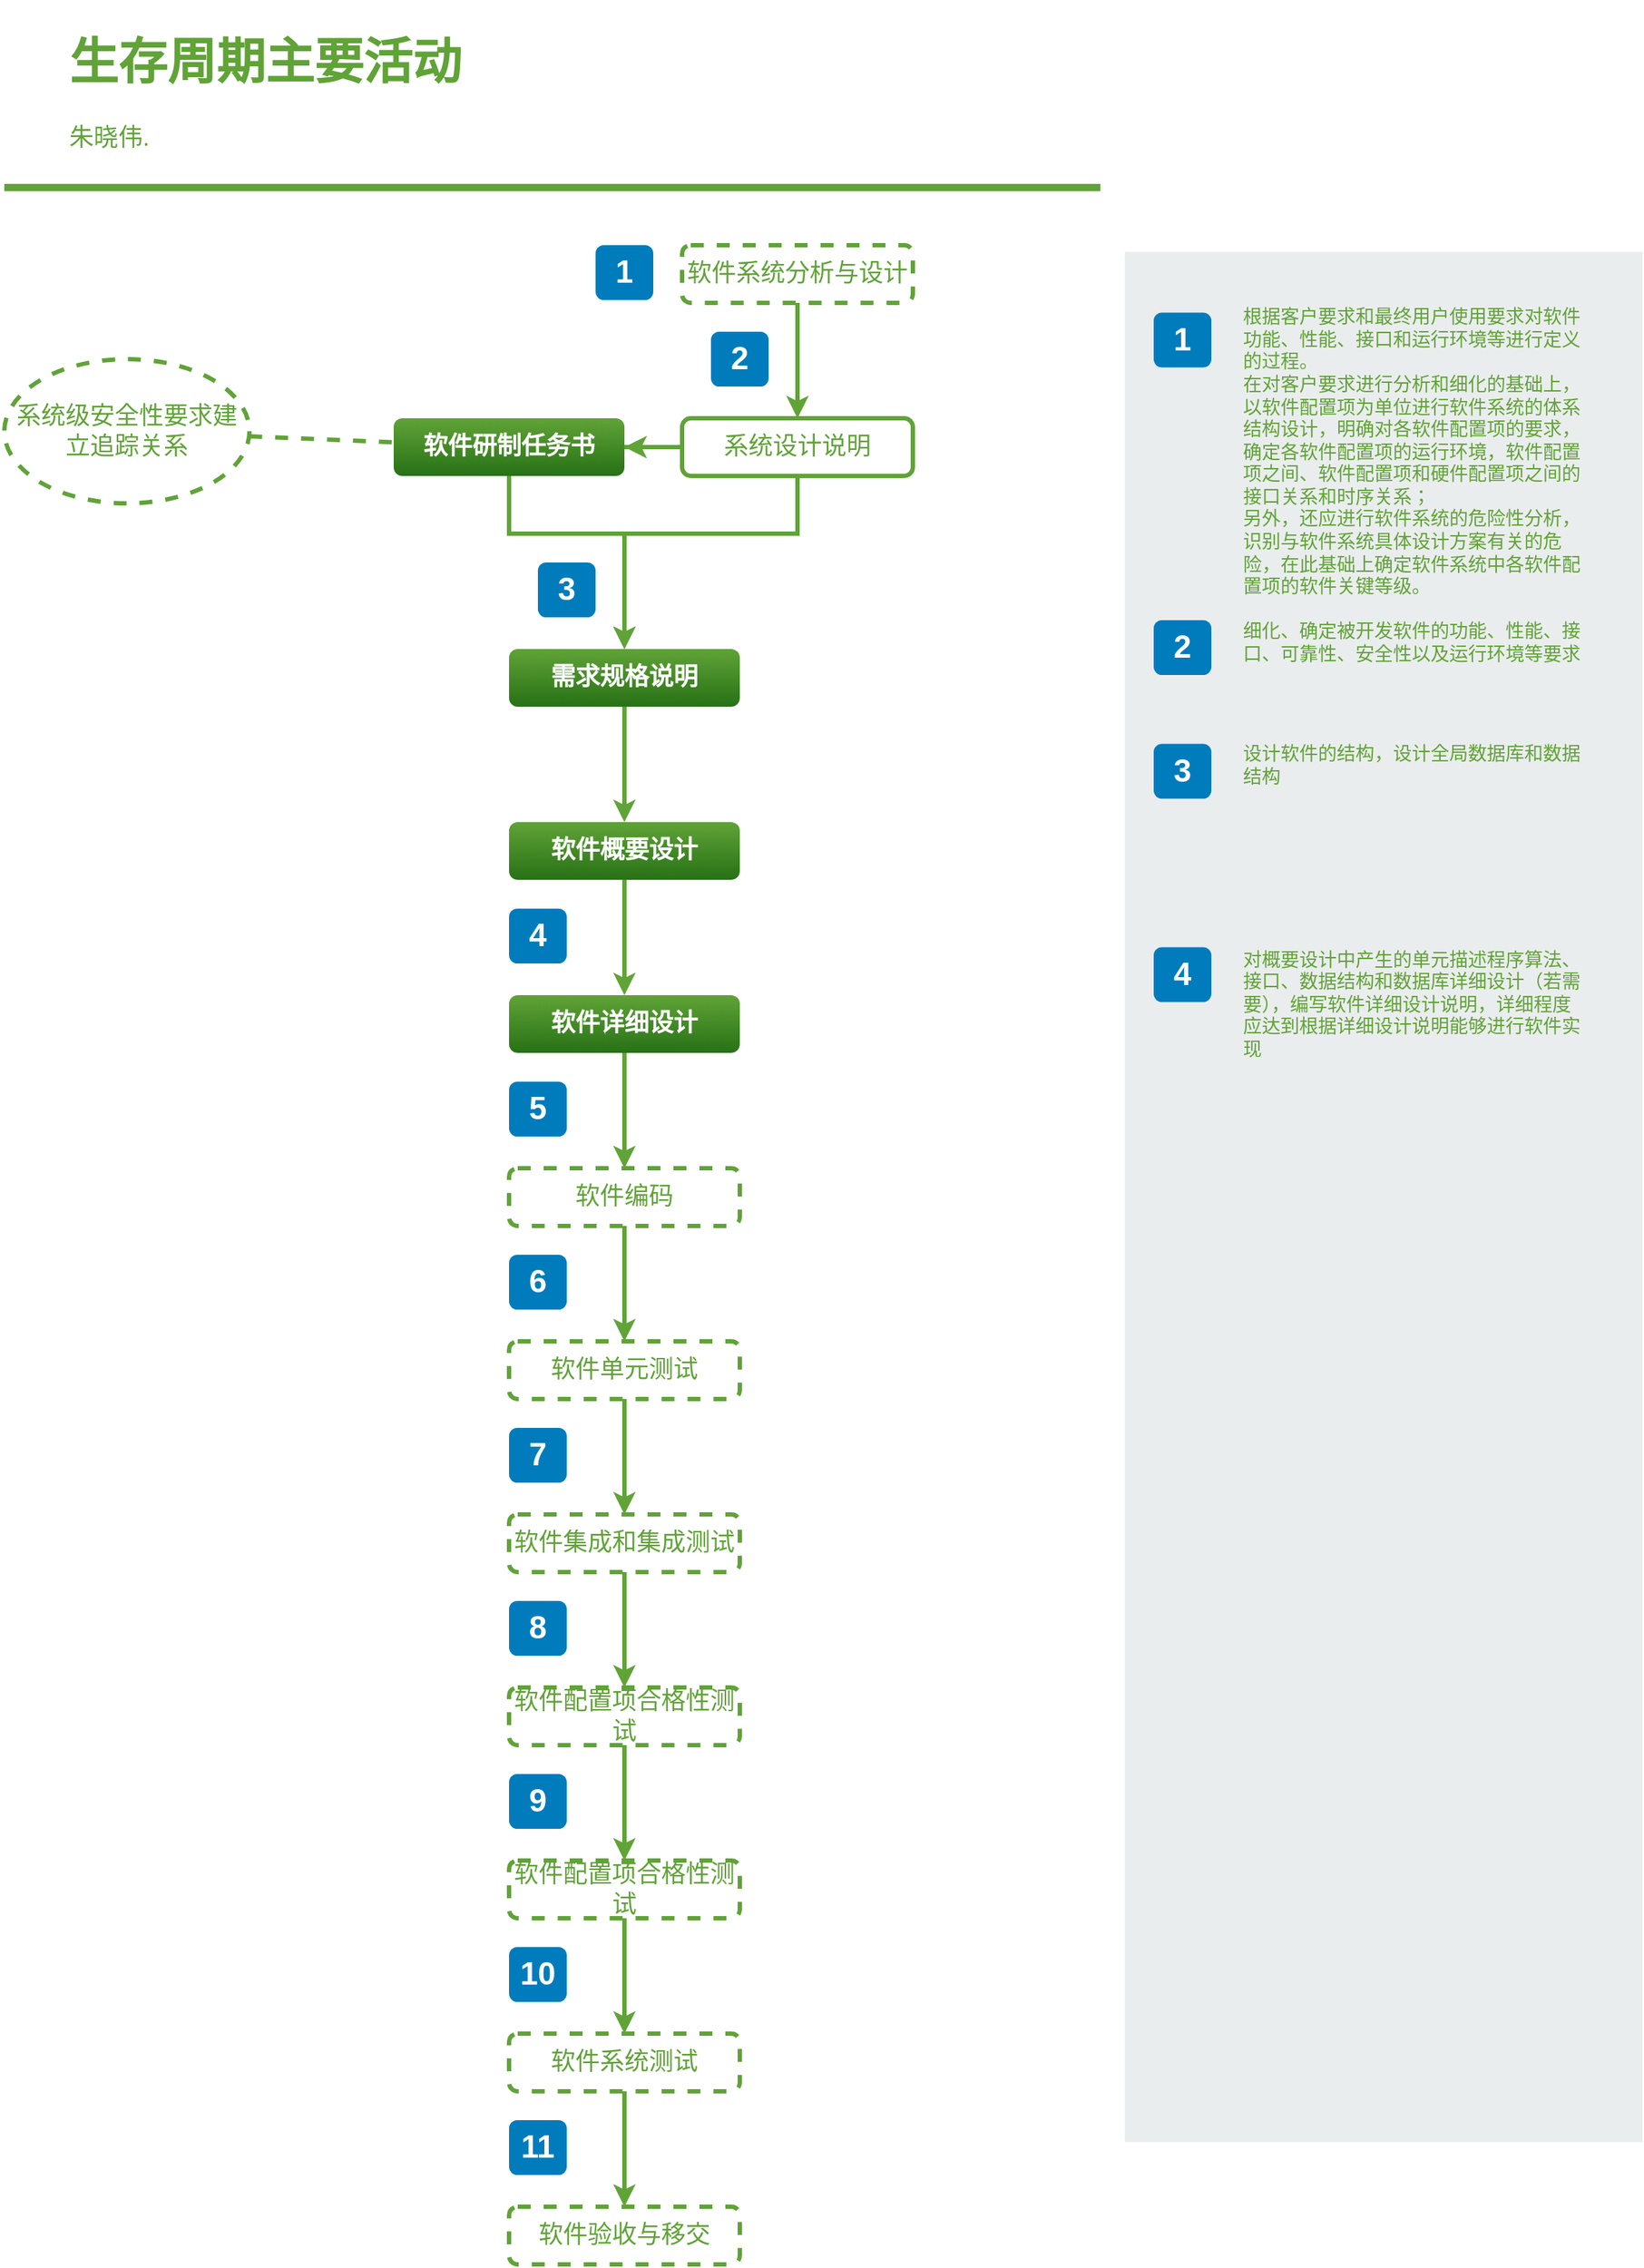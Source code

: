 <mxfile version="13.11.0" type="github">
  <diagram id="Mj7dho6MNc0hiOWBvYqV" name="Page-1">
    <mxGraphModel dx="1504" dy="1532" grid="1" gridSize="10" guides="1" tooltips="1" connect="1" arrows="1" fold="1" page="1" pageScale="1" pageWidth="827" pageHeight="1169" math="0" shadow="0">
      <root>
        <mxCell id="0" />
        <mxCell id="1" parent="0" />
        <mxCell id="uFIf6QSWMpYLpyPhZE5v-26" style="edgeStyle=orthogonalEdgeStyle;rounded=0;orthogonalLoop=1;jettySize=auto;html=1;strokeColor=#60A337;strokeWidth=3;fontSize=17;fontColor=#60A337;" edge="1" parent="1" source="uFIf6QSWMpYLpyPhZE5v-21" target="uFIf6QSWMpYLpyPhZE5v-22">
          <mxGeometry relative="1" as="geometry">
            <Array as="points">
              <mxPoint x="350" y="160" />
              <mxPoint x="430" y="160" />
            </Array>
          </mxGeometry>
        </mxCell>
        <mxCell id="uFIf6QSWMpYLpyPhZE5v-21" value="&lt;font color=&quot;#ffffff&quot; style=&quot;font-size: 17px&quot;&gt;软件研制任务书&lt;/font&gt;" style="rounded=1;whiteSpace=wrap;html=1;gradientColor=#277116;fillColor=#60A337;fontSize=17;strokeColor=none;fontStyle=1" vertex="1" parent="1">
          <mxGeometry x="270" y="80" width="160" height="40" as="geometry" />
        </mxCell>
        <mxCell id="uFIf6QSWMpYLpyPhZE5v-40" value="" style="edgeStyle=none;rounded=0;orthogonalLoop=1;jettySize=auto;html=1;endArrow=classic;endFill=1;strokeColor=#60A337;strokeWidth=3;fontSize=17;fontColor=#60A337;" edge="1" parent="1" source="uFIf6QSWMpYLpyPhZE5v-22" target="uFIf6QSWMpYLpyPhZE5v-37">
          <mxGeometry relative="1" as="geometry" />
        </mxCell>
        <mxCell id="uFIf6QSWMpYLpyPhZE5v-22" value="&lt;font color=&quot;#ffffff&quot; style=&quot;font-size: 17px&quot;&gt;需求规格说明&lt;/font&gt;" style="rounded=1;whiteSpace=wrap;html=1;gradientColor=#277116;fillColor=#60A337;fontSize=17;strokeColor=none;fontStyle=1" vertex="1" parent="1">
          <mxGeometry x="350" y="240" width="160" height="40" as="geometry" />
        </mxCell>
        <mxCell id="uFIf6QSWMpYLpyPhZE5v-24" style="edgeStyle=orthogonalEdgeStyle;rounded=0;orthogonalLoop=1;jettySize=auto;html=1;fontSize=17;fontColor=#60A337;strokeWidth=3;strokeColor=#60A337;" edge="1" parent="1" source="uFIf6QSWMpYLpyPhZE5v-23" target="uFIf6QSWMpYLpyPhZE5v-25">
          <mxGeometry relative="1" as="geometry" />
        </mxCell>
        <mxCell id="uFIf6QSWMpYLpyPhZE5v-23" value="软件系统分析与设计" style="rounded=1;whiteSpace=wrap;html=1;strokeColor=#60A337;strokeWidth=3;dashed=1;fontSize=17;fontColor=#60A337;" vertex="1" parent="1">
          <mxGeometry x="470" y="-40" width="160" height="40" as="geometry" />
        </mxCell>
        <mxCell id="uFIf6QSWMpYLpyPhZE5v-28" style="edgeStyle=orthogonalEdgeStyle;rounded=0;orthogonalLoop=1;jettySize=auto;html=1;entryX=0.5;entryY=0;entryDx=0;entryDy=0;strokeColor=#60A337;strokeWidth=3;fontSize=17;fontColor=#60A337;" edge="1" parent="1" source="uFIf6QSWMpYLpyPhZE5v-25" target="uFIf6QSWMpYLpyPhZE5v-22">
          <mxGeometry relative="1" as="geometry">
            <Array as="points">
              <mxPoint x="550" y="160" />
              <mxPoint x="430" y="160" />
            </Array>
          </mxGeometry>
        </mxCell>
        <mxCell id="uFIf6QSWMpYLpyPhZE5v-33" value="" style="edgeStyle=none;rounded=0;orthogonalLoop=1;jettySize=auto;html=1;dashed=1;endArrow=none;endFill=0;strokeColor=#60A337;strokeWidth=3;fontSize=17;fontColor=#60A337;" edge="1" parent="1" source="uFIf6QSWMpYLpyPhZE5v-25" target="uFIf6QSWMpYLpyPhZE5v-21">
          <mxGeometry relative="1" as="geometry" />
        </mxCell>
        <mxCell id="uFIf6QSWMpYLpyPhZE5v-34" value="" style="edgeStyle=none;rounded=0;orthogonalLoop=1;jettySize=auto;html=1;endArrow=classic;endFill=1;strokeColor=#60A337;strokeWidth=3;fontSize=17;fontColor=#60A337;" edge="1" parent="1" source="uFIf6QSWMpYLpyPhZE5v-25" target="uFIf6QSWMpYLpyPhZE5v-21">
          <mxGeometry relative="1" as="geometry" />
        </mxCell>
        <mxCell id="uFIf6QSWMpYLpyPhZE5v-25" value="系统设计说明" style="rounded=1;whiteSpace=wrap;html=1;strokeColor=#60A337;strokeWidth=3;fontSize=17;fontColor=#60A337;" vertex="1" parent="1">
          <mxGeometry x="470" y="80" width="160" height="40" as="geometry" />
        </mxCell>
        <mxCell id="uFIf6QSWMpYLpyPhZE5v-31" style="rounded=0;orthogonalLoop=1;jettySize=auto;html=1;strokeColor=#60A337;strokeWidth=3;fontSize=17;fontColor=#60A337;dashed=1;endArrow=none;endFill=0;" edge="1" parent="1" source="uFIf6QSWMpYLpyPhZE5v-30" target="uFIf6QSWMpYLpyPhZE5v-21">
          <mxGeometry relative="1" as="geometry" />
        </mxCell>
        <mxCell id="uFIf6QSWMpYLpyPhZE5v-30" value="系统级安全性要求建立追踪关系" style="ellipse;whiteSpace=wrap;html=1;strokeColor=#60A337;strokeWidth=3;fontSize=17;fontColor=#60A337;dashed=1;" vertex="1" parent="1">
          <mxGeometry y="39" width="170" height="100" as="geometry" />
        </mxCell>
        <mxCell id="uFIf6QSWMpYLpyPhZE5v-39" style="edgeStyle=none;rounded=0;orthogonalLoop=1;jettySize=auto;html=1;endArrow=classic;endFill=1;strokeColor=#60A337;strokeWidth=3;fontSize=17;fontColor=#60A337;" edge="1" parent="1" source="uFIf6QSWMpYLpyPhZE5v-37" target="uFIf6QSWMpYLpyPhZE5v-38">
          <mxGeometry relative="1" as="geometry" />
        </mxCell>
        <mxCell id="uFIf6QSWMpYLpyPhZE5v-37" value="&lt;font color=&quot;#ffffff&quot; style=&quot;font-size: 17px&quot;&gt;软件概要设计&lt;/font&gt;" style="rounded=1;whiteSpace=wrap;html=1;gradientColor=#277116;fillColor=#60A337;fontSize=17;strokeColor=none;fontStyle=1" vertex="1" parent="1">
          <mxGeometry x="350" y="360" width="160" height="40" as="geometry" />
        </mxCell>
        <mxCell id="uFIf6QSWMpYLpyPhZE5v-44" value="" style="edgeStyle=none;rounded=0;orthogonalLoop=1;jettySize=auto;html=1;endArrow=classic;endFill=1;strokeColor=#60A337;strokeWidth=3;fontSize=17;fontColor=#60A337;" edge="1" parent="1" source="uFIf6QSWMpYLpyPhZE5v-38" target="uFIf6QSWMpYLpyPhZE5v-42">
          <mxGeometry relative="1" as="geometry" />
        </mxCell>
        <mxCell id="uFIf6QSWMpYLpyPhZE5v-38" value="&lt;font color=&quot;#ffffff&quot; style=&quot;font-size: 17px&quot;&gt;软件详细设计&lt;/font&gt;" style="rounded=1;whiteSpace=wrap;html=1;gradientColor=#277116;fillColor=#60A337;fontSize=17;strokeColor=none;fontStyle=1" vertex="1" parent="1">
          <mxGeometry x="350" y="480" width="160" height="40" as="geometry" />
        </mxCell>
        <mxCell id="uFIf6QSWMpYLpyPhZE5v-46" value="" style="edgeStyle=none;rounded=0;orthogonalLoop=1;jettySize=auto;html=1;endArrow=classic;endFill=1;strokeColor=#60A337;strokeWidth=3;fontSize=17;fontColor=#60A337;" edge="1" parent="1" source="uFIf6QSWMpYLpyPhZE5v-42" target="uFIf6QSWMpYLpyPhZE5v-45">
          <mxGeometry relative="1" as="geometry" />
        </mxCell>
        <mxCell id="uFIf6QSWMpYLpyPhZE5v-42" value="软件编码" style="rounded=1;whiteSpace=wrap;html=1;strokeColor=#60A337;strokeWidth=3;dashed=1;fontSize=17;fontColor=#60A337;" vertex="1" parent="1">
          <mxGeometry x="350" y="600" width="160" height="40" as="geometry" />
        </mxCell>
        <mxCell id="uFIf6QSWMpYLpyPhZE5v-49" value="" style="edgeStyle=none;rounded=0;orthogonalLoop=1;jettySize=auto;html=1;endArrow=classic;endFill=1;strokeColor=#60A337;strokeWidth=3;fontSize=17;fontColor=#60A337;" edge="1" parent="1" source="uFIf6QSWMpYLpyPhZE5v-45" target="uFIf6QSWMpYLpyPhZE5v-47">
          <mxGeometry relative="1" as="geometry" />
        </mxCell>
        <mxCell id="uFIf6QSWMpYLpyPhZE5v-45" value="软件单元测试" style="rounded=1;whiteSpace=wrap;html=1;strokeColor=#60A337;strokeWidth=3;dashed=1;fontSize=17;fontColor=#60A337;" vertex="1" parent="1">
          <mxGeometry x="350" y="720" width="160" height="40" as="geometry" />
        </mxCell>
        <mxCell id="uFIf6QSWMpYLpyPhZE5v-50" value="" style="edgeStyle=none;rounded=0;orthogonalLoop=1;jettySize=auto;html=1;endArrow=classic;endFill=1;strokeColor=#60A337;strokeWidth=3;fontSize=17;fontColor=#60A337;" edge="1" parent="1" source="uFIf6QSWMpYLpyPhZE5v-47" target="uFIf6QSWMpYLpyPhZE5v-48">
          <mxGeometry relative="1" as="geometry" />
        </mxCell>
        <mxCell id="uFIf6QSWMpYLpyPhZE5v-47" value="软件集成和集成测试" style="rounded=1;whiteSpace=wrap;html=1;strokeColor=#60A337;strokeWidth=3;dashed=1;fontSize=17;fontColor=#60A337;" vertex="1" parent="1">
          <mxGeometry x="350" y="840" width="160" height="40" as="geometry" />
        </mxCell>
        <mxCell id="uFIf6QSWMpYLpyPhZE5v-52" value="" style="edgeStyle=none;rounded=0;orthogonalLoop=1;jettySize=auto;html=1;endArrow=classic;endFill=1;strokeColor=#60A337;strokeWidth=3;fontSize=17;fontColor=#60A337;" edge="1" parent="1" source="uFIf6QSWMpYLpyPhZE5v-48" target="uFIf6QSWMpYLpyPhZE5v-51">
          <mxGeometry relative="1" as="geometry" />
        </mxCell>
        <mxCell id="uFIf6QSWMpYLpyPhZE5v-48" value="软件配置项合格性测试" style="rounded=1;whiteSpace=wrap;html=1;strokeColor=#60A337;strokeWidth=3;dashed=1;fontSize=17;fontColor=#60A337;" vertex="1" parent="1">
          <mxGeometry x="350" y="960" width="160" height="40" as="geometry" />
        </mxCell>
        <mxCell id="uFIf6QSWMpYLpyPhZE5v-54" value="" style="edgeStyle=none;rounded=0;orthogonalLoop=1;jettySize=auto;html=1;endArrow=classic;endFill=1;strokeColor=#60A337;strokeWidth=3;fontSize=17;fontColor=#60A337;" edge="1" parent="1" source="uFIf6QSWMpYLpyPhZE5v-51" target="uFIf6QSWMpYLpyPhZE5v-53">
          <mxGeometry relative="1" as="geometry" />
        </mxCell>
        <mxCell id="uFIf6QSWMpYLpyPhZE5v-51" value="软件配置项合格性测试" style="rounded=1;whiteSpace=wrap;html=1;strokeColor=#60A337;strokeWidth=3;dashed=1;fontSize=17;fontColor=#60A337;" vertex="1" parent="1">
          <mxGeometry x="350" y="1080" width="160" height="40" as="geometry" />
        </mxCell>
        <mxCell id="uFIf6QSWMpYLpyPhZE5v-56" value="" style="edgeStyle=none;rounded=0;orthogonalLoop=1;jettySize=auto;html=1;endArrow=classic;endFill=1;strokeColor=#60A337;strokeWidth=3;fontSize=17;fontColor=#60A337;" edge="1" parent="1" source="uFIf6QSWMpYLpyPhZE5v-53" target="uFIf6QSWMpYLpyPhZE5v-55">
          <mxGeometry relative="1" as="geometry" />
        </mxCell>
        <mxCell id="uFIf6QSWMpYLpyPhZE5v-53" value="软件系统测试" style="rounded=1;whiteSpace=wrap;html=1;strokeColor=#60A337;strokeWidth=3;dashed=1;fontSize=17;fontColor=#60A337;" vertex="1" parent="1">
          <mxGeometry x="350" y="1200" width="160" height="40" as="geometry" />
        </mxCell>
        <mxCell id="uFIf6QSWMpYLpyPhZE5v-55" value="软件验收与移交" style="rounded=1;whiteSpace=wrap;html=1;strokeColor=#60A337;strokeWidth=3;dashed=1;fontSize=17;fontColor=#60A337;" vertex="1" parent="1">
          <mxGeometry x="350" y="1320" width="160" height="40" as="geometry" />
        </mxCell>
        <mxCell id="uFIf6QSWMpYLpyPhZE5v-57" value="&lt;h1&gt;生存周期主要活动&lt;/h1&gt;&lt;p&gt;朱晓伟.&lt;/p&gt;" style="text;html=1;strokeColor=none;fillColor=none;spacing=5;spacingTop=-20;whiteSpace=wrap;overflow=hidden;rounded=0;dashed=1;fontSize=17;fontColor=#60A337;align=left;" vertex="1" parent="1">
          <mxGeometry x="40" y="-200" width="430" height="120" as="geometry" />
        </mxCell>
        <mxCell id="uFIf6QSWMpYLpyPhZE5v-58" value="" style="endArrow=none;html=1;strokeColor=#60A337;strokeWidth=5;fontSize=17;fontColor=#60A337;" edge="1" parent="1">
          <mxGeometry width="50" height="50" relative="1" as="geometry">
            <mxPoint y="-80" as="sourcePoint" />
            <mxPoint x="760" y="-80" as="targetPoint" />
          </mxGeometry>
        </mxCell>
        <mxCell id="uFIf6QSWMpYLpyPhZE5v-61" value="" style="rounded=0;whiteSpace=wrap;html=1;fillColor=#EAEDED;fontSize=22;fontColor=#FFFFFF;strokeColor=none;labelBackgroundColor=none;" vertex="1" parent="1">
          <mxGeometry x="777" y="-35.25" width="359" height="1310.5" as="geometry" />
        </mxCell>
        <mxCell id="uFIf6QSWMpYLpyPhZE5v-62" value="1" style="rounded=1;whiteSpace=wrap;html=1;fillColor=#007CBD;strokeColor=none;fontColor=#FFFFFF;fontStyle=1;fontSize=22;" vertex="1" parent="1">
          <mxGeometry x="797" y="6.75" width="40" height="38" as="geometry" />
        </mxCell>
        <mxCell id="uFIf6QSWMpYLpyPhZE5v-63" value="2" style="rounded=1;whiteSpace=wrap;html=1;fillColor=#007CBD;strokeColor=none;fontColor=#FFFFFF;fontStyle=1;fontSize=22;" vertex="1" parent="1">
          <mxGeometry x="797" y="220" width="40" height="38" as="geometry" />
        </mxCell>
        <mxCell id="uFIf6QSWMpYLpyPhZE5v-64" value="根据客户要求和最终用户使用要求对软件功能、性能、接口和运行环境等进行定义的过程。&lt;br&gt;在对客户要求进行分析和细化的基础上，以软件配置项为单位进行软件系统的体系结构设计，明确对各软件配置项的要求，确定各软件配置项的运行环境，软件配置项之间、软件配置项和硬件配置项之间的接口关系和时序关系；&lt;br&gt;另外，还应进行软件系统的危险性分析，识别与软件系统具体设计方案有关的危险，在此基础上确定软件系统中各软件配置项的软件关键等级。" style="text;html=1;strokeColor=none;fillColor=none;align=left;verticalAlign=middle;whiteSpace=wrap;rounded=0;fontSize=13;fontColor=#60A337;" vertex="1" parent="1">
          <mxGeometry x="857" y="6.75" width="240" height="193.25" as="geometry" />
        </mxCell>
        <mxCell id="uFIf6QSWMpYLpyPhZE5v-65" value="1" style="rounded=1;whiteSpace=wrap;html=1;fillColor=#007CBD;strokeColor=none;fontColor=#FFFFFF;fontStyle=1;fontSize=22;" vertex="1" parent="1">
          <mxGeometry x="410" y="-40" width="40" height="38" as="geometry" />
        </mxCell>
        <mxCell id="uFIf6QSWMpYLpyPhZE5v-66" value="细化、确定被开发软件的功能、性能、接口、可靠性、安全性以及运行环境等要求" style="text;html=1;strokeColor=none;fillColor=none;align=left;verticalAlign=middle;whiteSpace=wrap;rounded=0;fontSize=13;fontColor=#60A337;" vertex="1" parent="1">
          <mxGeometry x="857" y="220" width="240" height="30" as="geometry" />
        </mxCell>
        <mxCell id="uFIf6QSWMpYLpyPhZE5v-67" value="2" style="rounded=1;whiteSpace=wrap;html=1;fillColor=#007CBD;strokeColor=none;fontColor=#FFFFFF;fontStyle=1;fontSize=22;" vertex="1" parent="1">
          <mxGeometry x="490" y="20" width="40" height="38" as="geometry" />
        </mxCell>
        <mxCell id="uFIf6QSWMpYLpyPhZE5v-68" value="&lt;font style=&quot;font-size: 13px&quot;&gt;设计软件的结构，设计全局数据库和数据结构&lt;/font&gt;" style="text;html=1;strokeColor=none;fillColor=none;align=left;verticalAlign=middle;whiteSpace=wrap;rounded=0;fontSize=13;fontColor=#60A337;" vertex="1" parent="1">
          <mxGeometry x="857" y="305.75" width="240" height="29" as="geometry" />
        </mxCell>
        <mxCell id="uFIf6QSWMpYLpyPhZE5v-69" value="&lt;font style=&quot;font-size: 13px&quot;&gt;对概要设计中产生的单元描述程序算法、接口、数据结构和数据库详细设计（若需要），编写软件详细设计说明，详细程度应达到根据详细设计说明能够进行软件实现&lt;/font&gt;" style="text;html=1;strokeColor=none;fillColor=none;align=left;verticalAlign=middle;whiteSpace=wrap;rounded=0;fontSize=13;fontColor=#60A337;" vertex="1" parent="1">
          <mxGeometry x="857" y="446.75" width="240" height="78" as="geometry" />
        </mxCell>
        <mxCell id="uFIf6QSWMpYLpyPhZE5v-70" value="3" style="rounded=1;whiteSpace=wrap;html=1;fillColor=#007CBD;strokeColor=none;fontColor=#FFFFFF;fontStyle=1;fontSize=22;" vertex="1" parent="1">
          <mxGeometry x="370" y="180" width="40" height="38" as="geometry" />
        </mxCell>
        <mxCell id="uFIf6QSWMpYLpyPhZE5v-71" value="3" style="rounded=1;whiteSpace=wrap;html=1;fillColor=#007CBD;strokeColor=none;fontColor=#FFFFFF;fontStyle=1;fontSize=22;" vertex="1" parent="1">
          <mxGeometry x="797" y="305.75" width="40" height="38" as="geometry" />
        </mxCell>
        <mxCell id="uFIf6QSWMpYLpyPhZE5v-72" value="4" style="rounded=1;whiteSpace=wrap;html=1;fillColor=#007CBD;strokeColor=none;fontColor=#FFFFFF;fontStyle=1;fontSize=22;" vertex="1" parent="1">
          <mxGeometry x="797" y="446.75" width="40" height="38" as="geometry" />
        </mxCell>
        <mxCell id="uFIf6QSWMpYLpyPhZE5v-73" value="4" style="rounded=1;whiteSpace=wrap;html=1;fillColor=#007CBD;strokeColor=none;fontColor=#FFFFFF;fontStyle=1;fontSize=22;" vertex="1" parent="1">
          <mxGeometry x="350" y="420" width="40" height="38" as="geometry" />
        </mxCell>
        <mxCell id="uFIf6QSWMpYLpyPhZE5v-74" value="5" style="rounded=1;whiteSpace=wrap;html=1;fillColor=#007CBD;strokeColor=none;fontColor=#FFFFFF;fontStyle=1;fontSize=22;" vertex="1" parent="1">
          <mxGeometry x="350" y="540" width="40" height="38" as="geometry" />
        </mxCell>
        <mxCell id="uFIf6QSWMpYLpyPhZE5v-75" value="6" style="rounded=1;whiteSpace=wrap;html=1;fillColor=#007CBD;strokeColor=none;fontColor=#FFFFFF;fontStyle=1;fontSize=22;" vertex="1" parent="1">
          <mxGeometry x="350" y="660" width="40" height="38" as="geometry" />
        </mxCell>
        <mxCell id="uFIf6QSWMpYLpyPhZE5v-76" value="7" style="rounded=1;whiteSpace=wrap;html=1;fillColor=#007CBD;strokeColor=none;fontColor=#FFFFFF;fontStyle=1;fontSize=22;" vertex="1" parent="1">
          <mxGeometry x="350" y="780" width="40" height="38" as="geometry" />
        </mxCell>
        <mxCell id="uFIf6QSWMpYLpyPhZE5v-77" value="8" style="rounded=1;whiteSpace=wrap;html=1;fillColor=#007CBD;strokeColor=none;fontColor=#FFFFFF;fontStyle=1;fontSize=22;" vertex="1" parent="1">
          <mxGeometry x="350" y="900" width="40" height="38" as="geometry" />
        </mxCell>
        <mxCell id="uFIf6QSWMpYLpyPhZE5v-78" value="9" style="rounded=1;whiteSpace=wrap;html=1;fillColor=#007CBD;strokeColor=none;fontColor=#FFFFFF;fontStyle=1;fontSize=22;" vertex="1" parent="1">
          <mxGeometry x="350" y="1020" width="40" height="38" as="geometry" />
        </mxCell>
        <mxCell id="uFIf6QSWMpYLpyPhZE5v-79" value="10" style="rounded=1;whiteSpace=wrap;html=1;fillColor=#007CBD;strokeColor=none;fontColor=#FFFFFF;fontStyle=1;fontSize=22;" vertex="1" parent="1">
          <mxGeometry x="350" y="1140" width="40" height="38" as="geometry" />
        </mxCell>
        <mxCell id="uFIf6QSWMpYLpyPhZE5v-80" value="11" style="rounded=1;whiteSpace=wrap;html=1;fillColor=#007CBD;strokeColor=none;fontColor=#FFFFFF;fontStyle=1;fontSize=22;" vertex="1" parent="1">
          <mxGeometry x="350" y="1260" width="40" height="38" as="geometry" />
        </mxCell>
      </root>
    </mxGraphModel>
  </diagram>
</mxfile>
